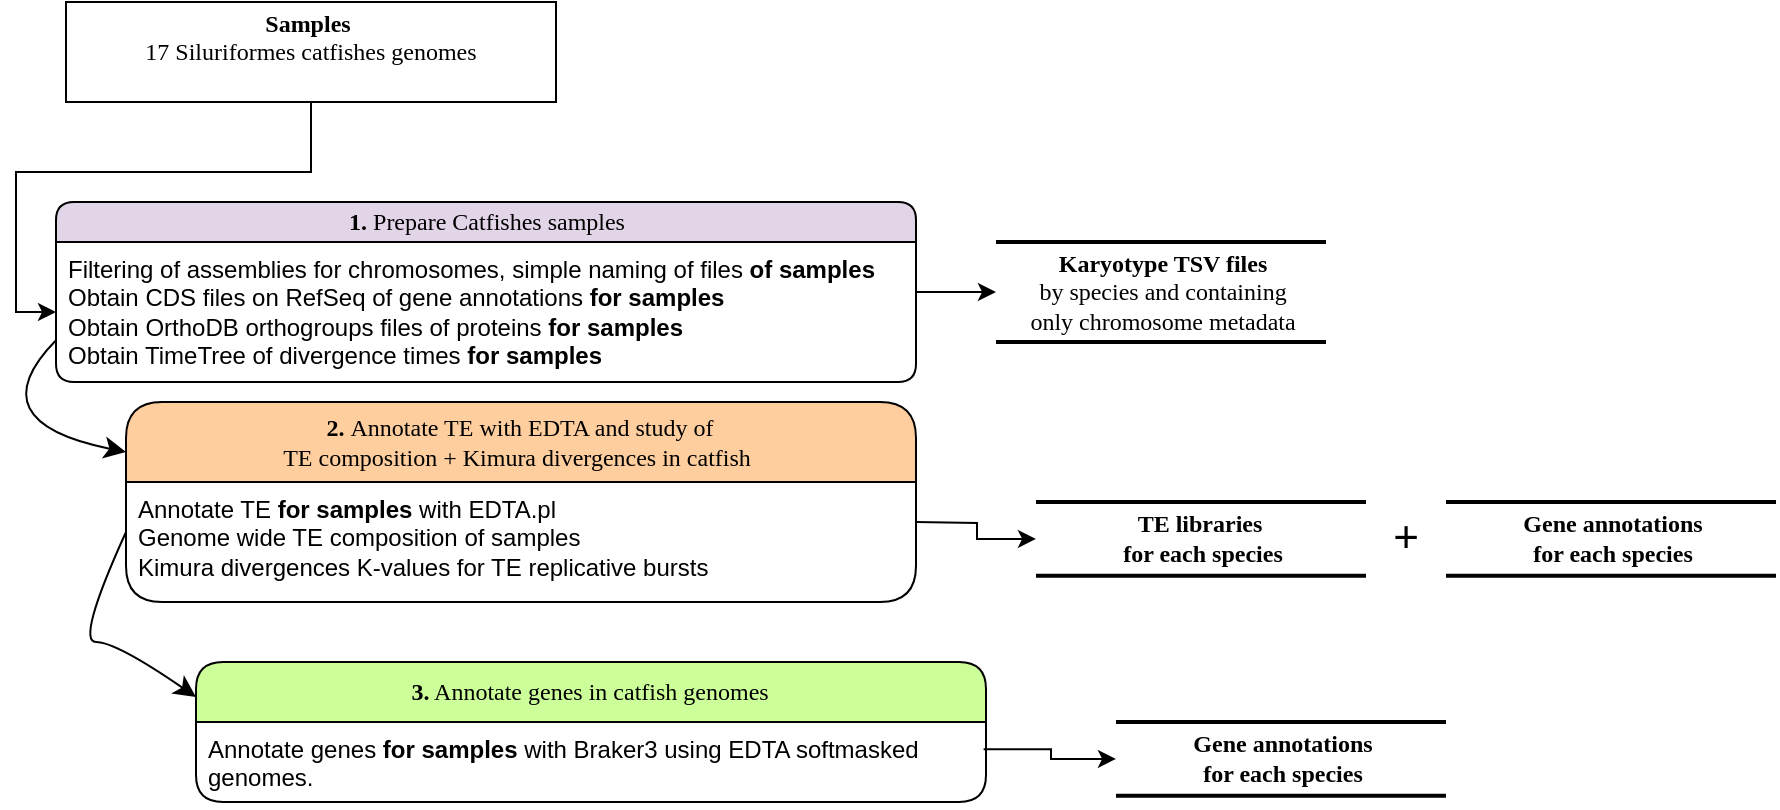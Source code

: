 <mxfile version="24.1.0" type="github" pages="7">
  <diagram name="General_workflow" id="pF3x8TVnUM1P7PzSHhYX">
    <mxGraphModel dx="1139" dy="1497" grid="1" gridSize="10" guides="1" tooltips="1" connect="1" arrows="1" fold="1" page="1" pageScale="1" pageWidth="1100" pageHeight="850" background="none" math="0" shadow="0">
      <root>
        <mxCell id="nPuSZJ4_r9du8BJwvHCm-0" />
        <mxCell id="nPuSZJ4_r9du8BJwvHCm-1" parent="nPuSZJ4_r9du8BJwvHCm-0" />
        <mxCell id="nPuSZJ4_r9du8BJwvHCm-7" value="" style="edgeStyle=orthogonalEdgeStyle;rounded=0;orthogonalLoop=1;jettySize=auto;html=1;" edge="1" parent="nPuSZJ4_r9du8BJwvHCm-1" source="nPuSZJ4_r9du8BJwvHCm-9" target="nPuSZJ4_r9du8BJwvHCm-12">
          <mxGeometry relative="1" as="geometry" />
        </mxCell>
        <mxCell id="nPuSZJ4_r9du8BJwvHCm-9" value="&lt;div&gt;&lt;b&gt;Samples&amp;nbsp;&lt;/b&gt;&lt;/div&gt;&lt;div&gt;17 Siluriformes catfishes genomes&lt;b&gt;&lt;br&gt;&lt;/b&gt;&lt;/div&gt;&lt;div&gt;&amp;nbsp;&lt;br&gt;&lt;/div&gt;" style="whiteSpace=wrap;html=1;fontFamily=Verdana;rounded=0;shadow=0;comic=0;labelBackgroundColor=none;strokeWidth=1;" vertex="1" parent="nPuSZJ4_r9du8BJwvHCm-1">
          <mxGeometry x="105" y="-790" width="245" height="50" as="geometry" />
        </mxCell>
        <mxCell id="nPuSZJ4_r9du8BJwvHCm-10" value="" style="edgeStyle=orthogonalEdgeStyle;rounded=0;orthogonalLoop=1;jettySize=auto;html=1;" edge="1" parent="nPuSZJ4_r9du8BJwvHCm-1" source="nPuSZJ4_r9du8BJwvHCm-11" target="nPuSZJ4_r9du8BJwvHCm-14">
          <mxGeometry relative="1" as="geometry" />
        </mxCell>
        <mxCell id="ZypOdXy63Kzz2IZZ8zNF-1" value="" style="edgeStyle=none;curved=1;rounded=0;orthogonalLoop=1;jettySize=auto;html=1;fontSize=12;startSize=8;endSize=8;exitX=0;exitY=0.702;exitDx=0;exitDy=0;entryX=0;entryY=0.25;entryDx=0;entryDy=0;exitPerimeter=0;" edge="1" parent="nPuSZJ4_r9du8BJwvHCm-1" source="nPuSZJ4_r9du8BJwvHCm-12" target="XuA9jS7Fun2ACh8fOWwt-0">
          <mxGeometry relative="1" as="geometry">
            <mxPoint x="118.725" y="-529.7" as="targetPoint" />
            <Array as="points">
              <mxPoint x="60" y="-580" />
            </Array>
          </mxGeometry>
        </mxCell>
        <mxCell id="nPuSZJ4_r9du8BJwvHCm-11" value="&lt;div&gt;&lt;b&gt;1. &lt;/b&gt;Prepare Catfishes samples &lt;br&gt;&lt;/div&gt;" style="swimlane;html=1;fontStyle=0;childLayout=stackLayout;horizontal=1;startSize=20;fillColor=#E1D5E7;horizontalStack=0;resizeParent=1;resizeLast=0;collapsible=1;marginBottom=0;swimlaneFillColor=#ffffff;align=center;rounded=1;shadow=0;comic=0;labelBackgroundColor=none;strokeWidth=1;fontFamily=Verdana;fontSize=12" vertex="1" parent="nPuSZJ4_r9du8BJwvHCm-1">
          <mxGeometry x="100" y="-690" width="430" height="90" as="geometry" />
        </mxCell>
        <mxCell id="nPuSZJ4_r9du8BJwvHCm-12" value="Filtering of assemblies for chromosomes, simple naming of files &lt;b&gt;of samples&lt;/b&gt;&lt;br&gt;&lt;div&gt;Obtain CDS files on RefSeq of gene annotations &lt;b&gt;for samples&lt;/b&gt;&lt;br&gt;&lt;/div&gt;&lt;div&gt;Obtain OrthoDB orthogroups files of proteins &lt;b&gt;for&lt;/b&gt; &lt;b&gt;samples&lt;br&gt;&lt;/b&gt;Obtain TimeTree of divergence times&lt;b&gt; for samples&lt;br&gt;&lt;/b&gt;&lt;/div&gt;&lt;div&gt;&lt;b&gt;&lt;br&gt;&lt;/b&gt;&lt;/div&gt;" style="text;html=1;strokeColor=none;fillColor=none;spacingLeft=4;spacingRight=4;whiteSpace=wrap;overflow=hidden;rotatable=0;points=[[0,0.5],[1,0.5]];portConstraint=eastwest;align=left;" vertex="1" parent="nPuSZJ4_r9du8BJwvHCm-11">
          <mxGeometry y="20" width="430" height="70" as="geometry" />
        </mxCell>
        <mxCell id="nPuSZJ4_r9du8BJwvHCm-14" value="&lt;div&gt;&lt;b&gt;Karyotype TSV files&lt;/b&gt;&lt;/div&gt;&lt;div&gt;&amp;nbsp;by species and containing&amp;nbsp;&lt;/div&gt;&lt;div&gt;only chromosome metadata&lt;br&gt;&lt;/div&gt;" style="html=1;rounded=0;shadow=0;comic=0;labelBackgroundColor=none;strokeWidth=2;fontFamily=Verdana;fontSize=12;align=center;shape=mxgraph.ios7ui.horLines;" vertex="1" parent="nPuSZJ4_r9du8BJwvHCm-1">
          <mxGeometry x="570" y="-670" width="165" height="50" as="geometry" />
        </mxCell>
        <mxCell id="XuA9jS7Fun2ACh8fOWwt-0" value="&lt;div&gt;&lt;b&gt;2. &lt;/b&gt;Annotate TE with EDTA and study of&amp;nbsp;&lt;/div&gt;&lt;div&gt;TE composition + Kimura divergences in catfish &amp;nbsp; &lt;/div&gt;" style="swimlane;html=1;fontStyle=0;childLayout=stackLayout;horizontal=1;startSize=40;horizontalStack=0;resizeParent=1;resizeLast=0;collapsible=1;marginBottom=0;swimlaneFillColor=#ffffff;align=center;rounded=1;shadow=0;comic=0;labelBackgroundColor=none;strokeWidth=1;fontFamily=Verdana;fontSize=12;fillColor=#FFCE9F;" vertex="1" parent="nPuSZJ4_r9du8BJwvHCm-1">
          <mxGeometry x="135" y="-590" width="395" height="100" as="geometry" />
        </mxCell>
        <mxCell id="XuA9jS7Fun2ACh8fOWwt-1" value="&lt;div&gt;Annotate TE &lt;b&gt;for samples &lt;/b&gt;with EDTA.pl &lt;br&gt;&lt;/div&gt;&lt;div&gt;Genome wide TE composition of samples&lt;br&gt;Kimura divergences K-values for TE replicative bursts&lt;br&gt;&lt;/div&gt;&lt;div align=&quot;left&quot;&gt;&lt;br&gt;&lt;/div&gt;&lt;div align=&quot;left&quot;&gt;&lt;br&gt;&lt;/div&gt;&lt;div align=&quot;left&quot;&gt;&lt;br&gt;&lt;/div&gt;" style="text;html=1;strokeColor=none;fillColor=none;spacingLeft=4;spacingRight=4;whiteSpace=wrap;overflow=hidden;rotatable=0;points=[[0,0.5],[1,0.5]];portConstraint=eastwest;align=left;" vertex="1" parent="XuA9jS7Fun2ACh8fOWwt-0">
          <mxGeometry y="40" width="395" height="50" as="geometry" />
        </mxCell>
        <mxCell id="XuA9jS7Fun2ACh8fOWwt-2" value="" style="edgeStyle=orthogonalEdgeStyle;rounded=0;orthogonalLoop=1;jettySize=auto;html=1;" edge="1" parent="nPuSZJ4_r9du8BJwvHCm-1" target="XuA9jS7Fun2ACh8fOWwt-3">
          <mxGeometry relative="1" as="geometry">
            <mxPoint x="530" y="-530" as="sourcePoint" />
          </mxGeometry>
        </mxCell>
        <mxCell id="XuA9jS7Fun2ACh8fOWwt-3" value="&lt;div&gt;&lt;b&gt;TE libraries&amp;nbsp;&lt;/b&gt;&lt;/div&gt;&lt;div&gt;&lt;b&gt;for each species&lt;br&gt;&lt;/b&gt;&lt;/div&gt;" style="html=1;rounded=0;shadow=0;comic=0;labelBackgroundColor=none;strokeWidth=2;fontFamily=Verdana;fontSize=12;align=center;shape=mxgraph.ios7ui.horLines;" vertex="1" parent="nPuSZJ4_r9du8BJwvHCm-1">
          <mxGeometry x="590" y="-540" width="165" height="36.88" as="geometry" />
        </mxCell>
        <mxCell id="XuA9jS7Fun2ACh8fOWwt-4" value="&lt;div&gt;&lt;b&gt;3.&lt;/b&gt; Annotate genes in catfish genomes&amp;nbsp; &lt;/div&gt;" style="swimlane;html=1;fontStyle=0;childLayout=stackLayout;horizontal=1;startSize=30;horizontalStack=0;resizeParent=1;resizeLast=0;collapsible=1;marginBottom=0;swimlaneFillColor=#ffffff;align=center;rounded=1;shadow=0;comic=0;labelBackgroundColor=none;strokeWidth=1;fontFamily=Verdana;fontSize=12;fillColor=#CCFF99;" vertex="1" parent="nPuSZJ4_r9du8BJwvHCm-1">
          <mxGeometry x="170" y="-460" width="395" height="70" as="geometry" />
        </mxCell>
        <mxCell id="XuA9jS7Fun2ACh8fOWwt-5" value="&lt;div&gt;Annotate genes &lt;b&gt;for samples &lt;/b&gt;with Braker3 using EDTA softmasked genomes.&lt;br&gt;&lt;/div&gt;&lt;div align=&quot;left&quot;&gt;&lt;br&gt;&lt;/div&gt;&lt;div align=&quot;left&quot;&gt;&lt;br&gt;&lt;/div&gt;&lt;div align=&quot;left&quot;&gt;&lt;br&gt;&lt;/div&gt;" style="text;html=1;strokeColor=none;fillColor=none;spacingLeft=4;spacingRight=4;whiteSpace=wrap;overflow=hidden;rotatable=0;points=[[0,0.5],[1,0.5]];portConstraint=eastwest;align=left;" vertex="1" parent="XuA9jS7Fun2ACh8fOWwt-4">
          <mxGeometry y="30" width="395" height="40" as="geometry" />
        </mxCell>
        <mxCell id="XuA9jS7Fun2ACh8fOWwt-6" value="" style="edgeStyle=none;curved=1;rounded=0;orthogonalLoop=1;jettySize=auto;html=1;fontSize=12;startSize=8;endSize=8;exitX=0;exitY=0.5;exitDx=0;exitDy=0;entryX=0;entryY=0.25;entryDx=0;entryDy=0;" edge="1" parent="nPuSZJ4_r9du8BJwvHCm-1" source="XuA9jS7Fun2ACh8fOWwt-1" target="XuA9jS7Fun2ACh8fOWwt-4">
          <mxGeometry relative="1" as="geometry">
            <mxPoint x="110" y="-458" as="sourcePoint" />
            <mxPoint x="145" y="-402" as="targetPoint" />
            <Array as="points">
              <mxPoint x="110" y="-470" />
              <mxPoint x="130" y="-470" />
            </Array>
          </mxGeometry>
        </mxCell>
        <mxCell id="XuA9jS7Fun2ACh8fOWwt-7" value="" style="edgeStyle=orthogonalEdgeStyle;rounded=0;orthogonalLoop=1;jettySize=auto;html=1;exitX=0.997;exitY=0.34;exitDx=0;exitDy=0;exitPerimeter=0;" edge="1" parent="nPuSZJ4_r9du8BJwvHCm-1" target="XuA9jS7Fun2ACh8fOWwt-8" source="XuA9jS7Fun2ACh8fOWwt-5">
          <mxGeometry relative="1" as="geometry">
            <mxPoint x="570" y="-420" as="sourcePoint" />
          </mxGeometry>
        </mxCell>
        <mxCell id="XuA9jS7Fun2ACh8fOWwt-8" value="&lt;b&gt;Gene annotations &lt;br&gt;for each species&lt;br&gt;&lt;/b&gt;" style="html=1;rounded=0;shadow=0;comic=0;labelBackgroundColor=none;strokeWidth=2;fontFamily=Verdana;fontSize=12;align=center;shape=mxgraph.ios7ui.horLines;" vertex="1" parent="nPuSZJ4_r9du8BJwvHCm-1">
          <mxGeometry x="630" y="-430" width="165" height="36.88" as="geometry" />
        </mxCell>
        <mxCell id="XuA9jS7Fun2ACh8fOWwt-9" value="&lt;b&gt;Gene annotations &lt;br&gt;for each species&lt;br&gt;&lt;/b&gt;" style="html=1;rounded=0;shadow=0;comic=0;labelBackgroundColor=none;strokeWidth=2;fontFamily=Verdana;fontSize=12;align=center;shape=mxgraph.ios7ui.horLines;" vertex="1" parent="nPuSZJ4_r9du8BJwvHCm-1">
          <mxGeometry x="795" y="-540" width="165" height="36.88" as="geometry" />
        </mxCell>
        <mxCell id="XuA9jS7Fun2ACh8fOWwt-13" value="&lt;font style=&quot;font-size: 22px;&quot;&gt;+&lt;/font&gt;" style="text;html=1;align=center;verticalAlign=middle;whiteSpace=wrap;rounded=0;fontSize=16;" vertex="1" parent="nPuSZJ4_r9du8BJwvHCm-1">
          <mxGeometry x="760" y="-536.56" width="30" height="30" as="geometry" />
        </mxCell>
      </root>
    </mxGraphModel>
  </diagram>
  <diagram name="1_Sample_preparation" id="52a04d89-c75d-2922-d76d-85b35f80e030">
    <mxGraphModel dx="1206" dy="1535" grid="1" gridSize="10" guides="1" tooltips="1" connect="1" arrows="1" fold="1" page="1" pageScale="1" pageWidth="1100" pageHeight="850" background="none" math="0" shadow="0">
      <root>
        <mxCell id="0" />
        <mxCell id="1" parent="0" />
        <mxCell id="17472293e6e8944d-29" value="&lt;div&gt;&lt;b&gt;Output&lt;/b&gt;&lt;/div&gt;&lt;div&gt;Chromosome-level haploid (collapsed) assemblies with chromosomes only&lt;br&gt;&lt;/div&gt;" style="whiteSpace=wrap;html=1;rounded=0;shadow=0;comic=0;labelBackgroundColor=none;strokeWidth=1;fontFamily=Verdana;fontSize=12;align=center;" parent="1" vertex="1">
          <mxGeometry x="740" y="35" width="240" height="46" as="geometry" />
        </mxCell>
        <mxCell id="AjI9yF0b8auwYNTap7u0-46" value="" style="edgeStyle=orthogonalEdgeStyle;rounded=0;orthogonalLoop=1;jettySize=auto;html=1;" parent="1" source="17472293e6e8944d-30" target="AjI9yF0b8auwYNTap7u0-40" edge="1">
          <mxGeometry relative="1" as="geometry" />
        </mxCell>
        <mxCell id="17472293e6e8944d-30" value="&lt;div&gt;&lt;b&gt;Input&lt;/b&gt;&lt;/div&gt;&lt;div&gt;${&lt;style type=&quot;text/css&quot;&gt;td {border: 1px solid #cccccc;}br {mso-data-placement:same-cell;}&lt;/style&gt;genome_species}.fa&lt;/div&gt;&lt;div&gt;${karyotypes_species}.tsv&lt;br&gt;&lt;/div&gt;" style="whiteSpace=wrap;html=1;rounded=0;shadow=0;comic=0;labelBackgroundColor=none;strokeWidth=1;fontFamily=Verdana;fontSize=12;align=center;" parent="1" vertex="1">
          <mxGeometry x="40" y="-10" width="180" height="50" as="geometry" />
        </mxCell>
        <mxCell id="1fdf3b25b50cf41e-28" style="edgeStyle=none;html=1;labelBackgroundColor=none;startFill=0;startSize=8;endFill=1;endSize=8;fontFamily=Verdana;fontSize=12;" parent="1" source="1fdf3b25b50cf41e-1" target="17472293e6e8944d-29" edge="1">
          <mxGeometry relative="1" as="geometry" />
        </mxCell>
        <mxCell id="1fdf3b25b50cf41e-38" style="edgeStyle=orthogonalEdgeStyle;html=1;labelBackgroundColor=none;startFill=0;startSize=8;endFill=1;endSize=8;fontFamily=Verdana;fontSize=12;entryX=0;entryY=0.5;entryDx=0;entryDy=0;" parent="1" source="1fdf3b25b50cf41e-1" target="wu6TTpxNYmeydynqr1xF-2" edge="1">
          <mxGeometry relative="1" as="geometry">
            <Array as="points">
              <mxPoint x="540" y="132" />
              <mxPoint x="610" y="132" />
            </Array>
            <mxPoint x="600" y="180" as="targetPoint" />
          </mxGeometry>
        </mxCell>
        <mxCell id="AjI9yF0b8auwYNTap7u0-14" value="" style="edgeStyle=orthogonalEdgeStyle;rounded=0;orthogonalLoop=1;jettySize=auto;html=1;" parent="1" source="AjI9yF0b8auwYNTap7u0-1" target="AjI9yF0b8auwYNTap7u0-13" edge="1">
          <mxGeometry relative="1" as="geometry" />
        </mxCell>
        <mxCell id="AjI9yF0b8auwYNTap7u0-45" value="" style="edgeStyle=orthogonalEdgeStyle;rounded=0;orthogonalLoop=1;jettySize=auto;html=1;" parent="1" source="AjI9yF0b8auwYNTap7u0-1" target="17472293e6e8944d-30" edge="1">
          <mxGeometry relative="1" as="geometry" />
        </mxCell>
        <mxCell id="AjI9yF0b8auwYNTap7u0-1" value="&lt;div&gt;&lt;b&gt;Samples&amp;nbsp;&lt;/b&gt;&lt;/div&gt;&lt;div&gt;&lt;b&gt;siluriformes genomes&lt;br&gt;&lt;/b&gt;&lt;/div&gt;&lt;div&gt;GenBank accession numbers (GCA*) &lt;br&gt;&lt;/div&gt;" style="whiteSpace=wrap;html=1;fontFamily=Verdana;rounded=0;shadow=0;comic=0;labelBackgroundColor=none;strokeWidth=1;" parent="1" vertex="1">
          <mxGeometry x="40" y="-101" width="180" height="60" as="geometry" />
        </mxCell>
        <mxCell id="AjI9yF0b8auwYNTap7u0-23" value="" style="edgeStyle=orthogonalEdgeStyle;rounded=0;orthogonalLoop=1;jettySize=auto;html=1;" parent="1" source="AjI9yF0b8auwYNTap7u0-12" target="AjI9yF0b8auwYNTap7u0-21" edge="1">
          <mxGeometry relative="1" as="geometry" />
        </mxCell>
        <mxCell id="AjI9yF0b8auwYNTap7u0-12" value="&lt;div&gt;1.2 Filter karyotype files for chromosomes&lt;/div&gt;" style="swimlane;html=1;fontStyle=0;childLayout=stackLayout;horizontal=1;startSize=20;fillColor=#E1D5E7;horizontalStack=0;resizeParent=1;resizeLast=0;collapsible=1;marginBottom=0;swimlaneFillColor=#ffffff;align=center;rounded=1;shadow=0;comic=0;labelBackgroundColor=none;strokeWidth=1;fontFamily=Verdana;fontSize=12" parent="1" vertex="1">
          <mxGeometry x="555" y="-106" width="280" height="70" as="geometry" />
        </mxCell>
        <mxCell id="AjI9yF0b8auwYNTap7u0-13" value="&lt;div align=&quot;left&quot;&gt;Remove MT genomes&lt;/div&gt;&lt;div align=&quot;left&quot;&gt;Remove unplaced scaffolds&lt;/div&gt;&lt;div align=&quot;left&quot;&gt;Rename chromosomes, sort by decreasing length&lt;br&gt;&lt;/div&gt;" style="text;html=1;strokeColor=none;fillColor=none;spacingLeft=4;spacingRight=4;whiteSpace=wrap;overflow=hidden;rotatable=0;points=[[0,0.5],[1,0.5]];portConstraint=eastwest;align=left;" parent="AjI9yF0b8auwYNTap7u0-12" vertex="1">
          <mxGeometry y="20" width="280" height="50" as="geometry" />
        </mxCell>
        <mxCell id="AjI9yF0b8auwYNTap7u0-47" value="" style="edgeStyle=orthogonalEdgeStyle;rounded=0;orthogonalLoop=1;jettySize=auto;html=1;entryX=1;entryY=0.25;entryDx=0;entryDy=0;" parent="1" source="AjI9yF0b8auwYNTap7u0-21" target="17472293e6e8944d-30" edge="1">
          <mxGeometry relative="1" as="geometry">
            <Array as="points">
              <mxPoint x="963" y="3" />
            </Array>
          </mxGeometry>
        </mxCell>
        <mxCell id="AjI9yF0b8auwYNTap7u0-21" value="&lt;div&gt;&lt;b&gt;Karyotype TSV files&lt;/b&gt;&lt;/div&gt;&lt;div&gt;&amp;nbsp;by species and containing&amp;nbsp;&lt;/div&gt;&lt;div&gt;only chromosome metadata&lt;br&gt;&lt;/div&gt;" style="html=1;rounded=0;shadow=0;comic=0;labelBackgroundColor=none;strokeWidth=2;fontFamily=Verdana;fontSize=12;align=center;shape=mxgraph.ios7ui.horLines;" parent="1" vertex="1">
          <mxGeometry x="880" y="-96" width="165" height="50" as="geometry" />
        </mxCell>
        <mxCell id="AjI9yF0b8auwYNTap7u0-24" value="&lt;div&gt;1.1 Download NCBI Catfish karyotypes&amp;nbsp; &lt;br&gt;&lt;/div&gt;" style="swimlane;html=1;fontStyle=0;childLayout=stackLayout;horizontal=1;startSize=20;fillColor=#E1D5E7;horizontalStack=0;resizeParent=1;resizeLast=0;collapsible=1;marginBottom=0;swimlaneFillColor=#ffffff;align=center;rounded=1;shadow=0;comic=0;labelBackgroundColor=none;strokeWidth=1;fontFamily=Verdana;fontSize=12" parent="1" vertex="1">
          <mxGeometry x="245" y="-106" width="255" height="70" as="geometry">
            <mxRectangle x="245" y="-106" width="280" height="30" as="alternateBounds" />
          </mxGeometry>
        </mxCell>
        <mxCell id="AjI9yF0b8auwYNTap7u0-25" value="&lt;div align=&quot;left&quot;&gt;NCBI Genomes database&lt;br&gt;&lt;/div&gt;&lt;div align=&quot;left&quot;&gt;Select catfish reference genomes&lt;br&gt;&lt;/div&gt;&lt;div align=&quot;left&quot;&gt;Download karyotype assembly TSV&lt;br&gt;&lt;/div&gt;" style="text;html=1;strokeColor=none;fillColor=none;spacingLeft=4;spacingRight=4;whiteSpace=wrap;overflow=hidden;rotatable=0;points=[[0,0.5],[1,0.5]];portConstraint=eastwest;align=left;" parent="AjI9yF0b8auwYNTap7u0-24" vertex="1">
          <mxGeometry y="20" width="255" height="50" as="geometry" />
        </mxCell>
        <mxCell id="AjI9yF0b8auwYNTap7u0-39" value="&lt;div&gt;1.3 Rename samples&lt;br&gt;&lt;/div&gt;" style="swimlane;html=1;fontStyle=0;childLayout=stackLayout;horizontal=1;startSize=20;fillColor=#E1D5E7;horizontalStack=0;resizeParent=1;resizeLast=0;collapsible=1;marginBottom=0;swimlaneFillColor=#ffffff;align=center;rounded=1;shadow=0;comic=0;labelBackgroundColor=none;strokeWidth=1;fontFamily=Verdana;fontSize=12" parent="1" vertex="1">
          <mxGeometry x="255" y="12" width="170" height="68" as="geometry">
            <mxRectangle x="230" y="45" width="210" height="30" as="alternateBounds" />
          </mxGeometry>
        </mxCell>
        <mxCell id="AjI9yF0b8auwYNTap7u0-40" value="&lt;div&gt;Rename each FASTA to short names e.g., C_gariepinus.fa &lt;br&gt;&lt;/div&gt;&lt;div&gt;&lt;br&gt;&lt;/div&gt;" style="text;html=1;strokeColor=none;fillColor=none;spacingLeft=4;spacingRight=4;whiteSpace=wrap;overflow=hidden;rotatable=0;points=[[0,0.5],[1,0.5]];portConstraint=eastwest;align=center;" parent="AjI9yF0b8auwYNTap7u0-39" vertex="1">
          <mxGeometry y="20" width="170" height="32" as="geometry" />
        </mxCell>
        <mxCell id="1fdf3b25b50cf41e-1" value="&lt;div&gt;1.4 Prepare genomic fasta&lt;br&gt;&lt;/div&gt;" style="swimlane;html=1;fontStyle=0;childLayout=stackLayout;horizontal=1;startSize=20;fillColor=#E1D5E7;horizontalStack=0;resizeParent=1;resizeLast=0;collapsible=1;marginBottom=0;swimlaneFillColor=#ffffff;align=center;rounded=1;shadow=0;comic=0;labelBackgroundColor=none;strokeWidth=1;fontFamily=Verdana;fontSize=12" parent="1" vertex="1">
          <mxGeometry x="462" y="12" width="240" height="92" as="geometry" />
        </mxCell>
        <mxCell id="1fdf3b25b50cf41e-2" value="&lt;div align=&quot;left&quot;&gt;Seqkit to select only chromosome contigs&lt;br&gt;&lt;/div&gt;&lt;div align=&quot;left&quot;&gt;Seqkit to sort by --max-len -decreasing&lt;/div&gt;&lt;div align=&quot;left&quot;&gt;Seqkit to rename contig headers&lt;/div&gt;&lt;div align=&quot;center&quot;&gt;&amp;nbsp;e.g., &amp;gt;C_gariepinus_chr1&lt;br&gt;&lt;/div&gt;&lt;div align=&quot;left&quot;&gt;&lt;br&gt;&lt;/div&gt;" style="text;html=1;strokeColor=none;fillColor=none;spacingLeft=4;spacingRight=4;whiteSpace=wrap;overflow=hidden;rotatable=0;points=[[0,0.5],[1,0.5]];portConstraint=eastwest;align=left;" parent="1fdf3b25b50cf41e-1" vertex="1">
          <mxGeometry y="20" width="240" height="72" as="geometry" />
        </mxCell>
        <mxCell id="AjI9yF0b8auwYNTap7u0-44" value="" style="edgeStyle=orthogonalEdgeStyle;rounded=0;orthogonalLoop=1;jettySize=auto;html=1;" parent="1" source="AjI9yF0b8auwYNTap7u0-40" target="1fdf3b25b50cf41e-2" edge="1">
          <mxGeometry relative="1" as="geometry" />
        </mxCell>
        <mxCell id="wu6TTpxNYmeydynqr1xF-6" value="" style="edgeStyle=orthogonalEdgeStyle;rounded=0;orthogonalLoop=1;jettySize=auto;html=1;" parent="1" source="wu6TTpxNYmeydynqr1xF-1" target="wu6TTpxNYmeydynqr1xF-4" edge="1">
          <mxGeometry relative="1" as="geometry" />
        </mxCell>
        <mxCell id="wu6TTpxNYmeydynqr1xF-1" value="&lt;div&gt;1.4 Split fasta by chromosome&lt;br&gt;&lt;/div&gt;" style="swimlane;html=1;fontStyle=0;childLayout=stackLayout;horizontal=1;startSize=20;fillColor=#E1D5E7;horizontalStack=0;resizeParent=1;resizeLast=0;collapsible=1;marginBottom=0;swimlaneFillColor=#ffffff;align=center;rounded=1;shadow=0;comic=0;labelBackgroundColor=none;strokeWidth=1;fontFamily=Verdana;fontSize=12" parent="1" vertex="1">
          <mxGeometry x="462" y="130" width="248" height="120" as="geometry" />
        </mxCell>
        <mxCell id="wu6TTpxNYmeydynqr1xF-2" value="&lt;div align=&quot;left&quot;&gt;Seqkit split -i to split genomic fasta by contig headers (chromosomes)&lt;/div&gt;&lt;div align=&quot;center&quot;&gt;&lt;div align=&quot;center&quot;&gt;&amp;nbsp;C_gariepinus_chr_1.fa&lt;/div&gt;&lt;div align=&quot;center&quot;&gt;&lt;div align=&quot;center&quot;&gt;&lt;div align=&quot;center&quot;&gt;&amp;nbsp;C_gariepinus_chr_2.fa&lt;/div&gt;&lt;div align=&quot;center&quot;&gt;...&lt;/div&gt;&lt;div align=&quot;center&quot;&gt;&amp;nbsp;&amp;nbsp; C_gariepinus_chr_28.fa&lt;/div&gt;&lt;/div&gt;&lt;/div&gt;&lt;/div&gt;&lt;div align=&quot;center&quot;&gt;&lt;br&gt;&lt;/div&gt;&lt;div align=&quot;left&quot;&gt;&lt;br&gt;&lt;/div&gt;" style="text;html=1;strokeColor=none;fillColor=none;spacingLeft=4;spacingRight=4;whiteSpace=wrap;overflow=hidden;rotatable=0;points=[[0,0.5],[1,0.5]];portConstraint=eastwest;align=left;" parent="wu6TTpxNYmeydynqr1xF-1" vertex="1">
          <mxGeometry y="20" width="248" height="100" as="geometry" />
        </mxCell>
        <mxCell id="wu6TTpxNYmeydynqr1xF-4" value="&lt;div&gt;&lt;b&gt;Output&lt;/b&gt;&lt;/div&gt;&lt;div&gt;Separate FASTA chromosomes&amp;nbsp;&lt;/div&gt;&lt;div&gt;for each catfish species&lt;br&gt;&lt;/div&gt;" style="whiteSpace=wrap;html=1;rounded=0;shadow=0;comic=0;labelBackgroundColor=none;strokeWidth=1;fontFamily=Verdana;fontSize=12;align=center;" parent="1" vertex="1">
          <mxGeometry x="805" y="167" width="240" height="46" as="geometry" />
        </mxCell>
      </root>
    </mxGraphModel>
  </diagram>
  <diagram id="Kjd17YVczxqBOYsQOCY1" name="2_EDTA_p1_annot_TE">
    <mxGraphModel dx="1464" dy="1931" grid="1" gridSize="10" guides="1" tooltips="1" connect="1" arrows="1" fold="1" page="1" pageScale="1" pageWidth="850" pageHeight="1100" math="0" shadow="0">
      <root>
        <mxCell id="0" />
        <mxCell id="1" parent="0" />
        <mxCell id="B6u1tit1Yw2ISfp9a53N-25" value="" style="edgeStyle=none;curved=1;rounded=0;orthogonalLoop=1;jettySize=auto;html=1;fontSize=12;startSize=8;endSize=8;" edge="1" parent="1" source="LiTMKPbCQsVV3bPFt7JO-1">
          <mxGeometry relative="1" as="geometry">
            <mxPoint x="400.0" y="44" as="targetPoint" />
          </mxGeometry>
        </mxCell>
        <mxCell id="LiTMKPbCQsVV3bPFt7JO-1" value="&lt;div&gt;&lt;b&gt;Input EDTA&lt;br&gt;&lt;/b&gt;&lt;/div&gt;&lt;div&gt;${&lt;style type=&quot;text/css&quot;&gt;td {border: 1px solid #cccccc;}br {mso-data-placement:same-cell;}&lt;/style&gt;genome_species}.fa&lt;/div&gt;&lt;div&gt;${cds_nucleotide_file_NCBI}&lt;br&gt;&lt;/div&gt;" style="whiteSpace=wrap;html=1;rounded=0;shadow=0;comic=0;labelBackgroundColor=none;strokeWidth=1;fontFamily=Verdana;fontSize=12;align=center;" vertex="1" parent="1">
          <mxGeometry x="22" y="20" width="180" height="53" as="geometry" />
        </mxCell>
        <mxCell id="B6u1tit1Yw2ISfp9a53N-4" value="" style="edgeStyle=orthogonalEdgeStyle;rounded=0;orthogonalLoop=1;jettySize=auto;html=1;entryX=0.502;entryY=0.019;entryDx=0;entryDy=0;entryPerimeter=0;exitX=1.001;exitY=0.275;exitDx=0;exitDy=0;exitPerimeter=0;" edge="1" parent="1" source="B6u1tit1Yw2ISfp9a53N-36" target="B6u1tit1Yw2ISfp9a53N-7">
          <mxGeometry relative="1" as="geometry">
            <Array as="points">
              <mxPoint x="500" y="50" />
              <mxPoint x="688" y="50" />
            </Array>
          </mxGeometry>
        </mxCell>
        <mxCell id="B6u1tit1Yw2ISfp9a53N-5" value="&lt;div&gt;1.2 Run EDTA in CDS mode &lt;br&gt;&lt;/div&gt;" style="swimlane;html=1;fontStyle=0;childLayout=stackLayout;horizontal=1;startSize=20;horizontalStack=0;resizeParent=1;resizeLast=0;collapsible=1;marginBottom=0;swimlaneFillColor=#ffffff;align=center;rounded=1;shadow=0;comic=0;labelBackgroundColor=none;strokeWidth=1;fontFamily=Verdana;fontSize=12;fillColor=#FFCE9F;" vertex="1" parent="1">
          <mxGeometry x="230" y="0.5" width="270" height="92" as="geometry" />
        </mxCell>
        <mxCell id="B6u1tit1Yw2ISfp9a53N-36" value="&lt;div align=&quot;left&quot;&gt;EDTA.pl version 2.2.0&lt;/div&gt;&lt;div align=&quot;left&quot;&gt;step 0 - prepare input directories&lt;br&gt;&lt;/div&gt;&lt;div align=&quot;left&quot;&gt;step 1 - generate sbatch commands&lt;/div&gt;&lt;div align=&quot;left&quot;&gt;step 2 - EDTA on genomes CPU16-RAM16&lt;br&gt;&lt;/div&gt;&lt;div align=&quot;left&quot;&gt;&lt;br&gt;&lt;/div&gt;" style="text;html=1;strokeColor=none;fillColor=none;spacingLeft=4;spacingRight=4;whiteSpace=wrap;overflow=hidden;rotatable=0;points=[[0,0.5],[1,0.5]];portConstraint=eastwest;align=left;" vertex="1" parent="B6u1tit1Yw2ISfp9a53N-5">
          <mxGeometry y="20" width="270" height="70" as="geometry" />
        </mxCell>
        <mxCell id="B6u1tit1Yw2ISfp9a53N-27" value="" style="edgeStyle=none;curved=1;rounded=0;orthogonalLoop=1;jettySize=auto;html=1;fontSize=12;startSize=8;endSize=8;" edge="1" parent="1" source="B6u1tit1Yw2ISfp9a53N-7" target="B6u1tit1Yw2ISfp9a53N-26">
          <mxGeometry relative="1" as="geometry" />
        </mxCell>
        <mxCell id="B6u1tit1Yw2ISfp9a53N-7" value="&lt;b&gt;Output&lt;br&gt;&lt;/b&gt;EDTA Summary files" style="html=1;rounded=0;shadow=0;comic=0;labelBackgroundColor=none;strokeWidth=2;fontFamily=Verdana;fontSize=12;align=center;shape=mxgraph.ios7ui.horLines;" vertex="1" parent="1">
          <mxGeometry x="598" y="173" width="180" height="50" as="geometry" />
        </mxCell>
        <mxCell id="YQ9I8WXAiD5hVknMHj9h-32" value="" style="edgeStyle=none;curved=1;rounded=0;orthogonalLoop=1;jettySize=auto;html=1;fontSize=12;startSize=8;endSize=8;entryX=0.5;entryY=0;entryDx=0;entryDy=0;" edge="1" parent="1" source="B6u1tit1Yw2ISfp9a53N-8" target="LiTMKPbCQsVV3bPFt7JO-1">
          <mxGeometry relative="1" as="geometry">
            <mxPoint x="112" y="30" as="targetPoint" />
          </mxGeometry>
        </mxCell>
        <mxCell id="B6u1tit1Yw2ISfp9a53N-8" value="&lt;div&gt;1.1 Download NCBI Refseq&lt;br&gt; CDS gene annotations&amp;nbsp; &lt;br&gt;&lt;/div&gt;" style="swimlane;html=1;fontStyle=0;childLayout=stackLayout;horizontal=1;startSize=30;horizontalStack=0;resizeParent=1;resizeLast=0;collapsible=1;marginBottom=0;swimlaneFillColor=#ffffff;align=center;rounded=1;shadow=0;comic=0;labelBackgroundColor=none;strokeWidth=1;fontFamily=Verdana;fontSize=12;fillColor=#FFCE9F;" vertex="1" parent="1">
          <mxGeometry x="2" y="-83" width="220" height="80" as="geometry">
            <mxRectangle x="245" y="-106" width="280" height="30" as="alternateBounds" />
          </mxGeometry>
        </mxCell>
        <mxCell id="B6u1tit1Yw2ISfp9a53N-9" value="&lt;div align=&quot;left&quot;&gt;NCBI Genomes database&lt;br&gt;&lt;/div&gt;&lt;div align=&quot;left&quot;&gt;Select the same catfish genomes.&lt;br&gt;&lt;/div&gt;&lt;div align=&quot;left&quot;&gt;Download RefSeq CDS annotations&lt;br&gt;&lt;/div&gt;" style="text;html=1;strokeColor=none;fillColor=none;spacingLeft=4;spacingRight=4;whiteSpace=wrap;overflow=hidden;rotatable=0;points=[[0,0.5],[1,0.5]];portConstraint=eastwest;align=left;" vertex="1" parent="B6u1tit1Yw2ISfp9a53N-8">
          <mxGeometry y="30" width="220" height="50" as="geometry" />
        </mxCell>
        <mxCell id="B6u1tit1Yw2ISfp9a53N-19" style="edgeStyle=none;curved=1;rounded=0;orthogonalLoop=1;jettySize=auto;html=1;exitX=0.5;exitY=0;exitDx=0;exitDy=0;fontSize=12;startSize=8;endSize=8;" edge="1" parent="1" source="B6u1tit1Yw2ISfp9a53N-8" target="B6u1tit1Yw2ISfp9a53N-8">
          <mxGeometry relative="1" as="geometry" />
        </mxCell>
        <mxCell id="YQ9I8WXAiD5hVknMHj9h-33" value="" style="edgeStyle=none;curved=1;rounded=0;orthogonalLoop=1;jettySize=auto;html=1;fontSize=12;startSize=8;endSize=8;entryX=-0.002;entryY=0.329;entryDx=0;entryDy=0;entryPerimeter=0;" edge="1" parent="1" source="B6u1tit1Yw2ISfp9a53N-21" target="YQ9I8WXAiD5hVknMHj9h-21">
          <mxGeometry relative="1" as="geometry">
            <mxPoint x="240" y="200" as="targetPoint" />
          </mxGeometry>
        </mxCell>
        <mxCell id="B6u1tit1Yw2ISfp9a53N-21" value="&lt;b&gt;Output&lt;b&gt;&lt;br&gt;&lt;/b&gt;&lt;/b&gt;EDTA GFF3 TE annots" style="html=1;rounded=0;shadow=0;comic=0;labelBackgroundColor=none;strokeWidth=2;fontFamily=Verdana;fontSize=12;align=center;shape=mxgraph.ios7ui.horLines;" vertex="1" parent="1">
          <mxGeometry x="140" y="173" width="130" height="50" as="geometry" />
        </mxCell>
        <mxCell id="B6u1tit1Yw2ISfp9a53N-23" value="" style="edgeStyle=orthogonalEdgeStyle;rounded=0;orthogonalLoop=1;jettySize=auto;html=1;exitX=1;exitY=0.5;exitDx=0;exitDy=0;entryX=0.441;entryY=0.04;entryDx=0;entryDy=0;entryPerimeter=0;" edge="1" parent="1" source="B6u1tit1Yw2ISfp9a53N-5" target="B6u1tit1Yw2ISfp9a53N-21">
          <mxGeometry relative="1" as="geometry">
            <mxPoint x="560" y="125" as="sourcePoint" />
            <mxPoint x="722" y="170" as="targetPoint" />
            <Array as="points">
              <mxPoint x="500" y="50" />
              <mxPoint x="520" y="50" />
              <mxPoint x="520" y="133" />
              <mxPoint x="197" y="133" />
            </Array>
          </mxGeometry>
        </mxCell>
        <mxCell id="B6u1tit1Yw2ISfp9a53N-26" value="&lt;div&gt;- Repeat class&lt;/div&gt;&lt;div&gt;- Repeat family&lt;/div&gt;&lt;div&gt;- TE copy number&lt;/div&gt;&lt;div&gt;- Total masked length (bp.)&lt;/div&gt;&lt;div&gt;- TE family abundance in genome (%)&lt;br&gt;&lt;/div&gt;" style="rounded=0;whiteSpace=wrap;html=1;fontFamily=Verdana;shadow=0;comic=0;labelBackgroundColor=none;strokeWidth=2;" vertex="1" parent="1">
          <mxGeometry x="552" y="250" width="272" height="80" as="geometry" />
        </mxCell>
        <mxCell id="YQ9I8WXAiD5hVknMHj9h-9" value="" style="edgeStyle=none;curved=1;rounded=0;orthogonalLoop=1;jettySize=auto;html=1;fontSize=12;startSize=8;endSize=8;" edge="1" parent="1" source="B6u1tit1Yw2ISfp9a53N-29" target="YQ9I8WXAiD5hVknMHj9h-8">
          <mxGeometry relative="1" as="geometry" />
        </mxCell>
        <mxCell id="B6u1tit1Yw2ISfp9a53N-29" value="&lt;div&gt;1.2 Combine and parse summary annotations &lt;/div&gt;" style="swimlane;html=1;fontStyle=0;childLayout=stackLayout;horizontal=1;startSize=20;horizontalStack=0;resizeParent=1;resizeLast=0;collapsible=1;marginBottom=0;swimlaneFillColor=#ffffff;align=center;rounded=1;shadow=0;comic=0;labelBackgroundColor=none;strokeWidth=1;fontFamily=Verdana;fontSize=12;fillColor=#FFCE9F;" vertex="1" parent="1">
          <mxGeometry x="549" y="430" width="280" height="80" as="geometry" />
        </mxCell>
        <mxCell id="B6u1tit1Yw2ISfp9a53N-30" value="&lt;div&gt;Average TE lengths in Siluriformes genomes (%)&lt;/div&gt;&lt;div&gt;Average TE copy number in Siluriformes genomes&lt;br&gt;&lt;/div&gt;&lt;div&gt;Average abundance in Siluriformes genomes (%)&lt;br&gt;&lt;/div&gt;" style="text;html=1;strokeColor=none;fillColor=none;spacingLeft=4;spacingRight=4;whiteSpace=wrap;overflow=hidden;rotatable=0;points=[[0,0.5],[1,0.5]];portConstraint=eastwest;align=left;" vertex="1" parent="B6u1tit1Yw2ISfp9a53N-29">
          <mxGeometry y="20" width="280" height="60" as="geometry" />
        </mxCell>
        <mxCell id="B6u1tit1Yw2ISfp9a53N-33" value="" style="edgeStyle=none;curved=1;rounded=0;orthogonalLoop=1;jettySize=auto;html=1;fontSize=12;startSize=8;endSize=8;exitX=0.5;exitY=1;exitDx=0;exitDy=0;" edge="1" parent="1" target="B6u1tit1Yw2ISfp9a53N-34" source="B6u1tit1Yw2ISfp9a53N-26">
          <mxGeometry relative="1" as="geometry">
            <mxPoint x="617.5" y="330" as="sourcePoint" />
          </mxGeometry>
        </mxCell>
        <mxCell id="YQ9I8WXAiD5hVknMHj9h-3" value="" style="edgeStyle=none;curved=1;rounded=0;orthogonalLoop=1;jettySize=auto;html=1;fontSize=12;startSize=8;endSize=8;entryX=0.5;entryY=0;entryDx=0;entryDy=0;" edge="1" parent="1" source="B6u1tit1Yw2ISfp9a53N-34" target="B6u1tit1Yw2ISfp9a53N-29">
          <mxGeometry relative="1" as="geometry">
            <mxPoint x="649" y="420" as="targetPoint" />
          </mxGeometry>
        </mxCell>
        <mxCell id="B6u1tit1Yw2ISfp9a53N-34" value="&lt;b&gt;Output&lt;/b&gt;&lt;br&gt;Supplementary Table 2" style="html=1;rounded=0;shadow=0;comic=0;labelBackgroundColor=none;strokeWidth=2;fontFamily=Verdana;fontSize=12;align=center;shape=mxgraph.ios7ui.horLines;" vertex="1" parent="1">
          <mxGeometry x="591" y="350" width="195" height="50" as="geometry" />
        </mxCell>
        <mxCell id="YQ9I8WXAiD5hVknMHj9h-8" value="&lt;br&gt;&lt;b&gt;Result&lt;/b&gt;&lt;br&gt;Figure 1A in MS" style="shape=note;whiteSpace=wrap;html=1;backgroundOutline=1;darkOpacity=0.05;size=17;" vertex="1" parent="1">
          <mxGeometry x="654.5" y="550" width="70" height="70" as="geometry" />
        </mxCell>
        <mxCell id="YQ9I8WXAiD5hVknMHj9h-10" value="&lt;b&gt;Output&lt;br&gt;&lt;/b&gt;EDTA species TE.lib.fa" style="html=1;rounded=0;shadow=0;comic=0;labelBackgroundColor=none;strokeWidth=2;fontFamily=Verdana;fontSize=12;align=center;shape=mxgraph.ios7ui.horLines;" vertex="1" parent="1">
          <mxGeometry x="7" y="320" width="140" height="50" as="geometry" />
        </mxCell>
        <mxCell id="YQ9I8WXAiD5hVknMHj9h-17" value="" style="edgeStyle=none;curved=1;rounded=0;orthogonalLoop=1;jettySize=auto;html=1;fontSize=12;shape=link;" edge="1" parent="1" source="YQ9I8WXAiD5hVknMHj9h-12" target="YQ9I8WXAiD5hVknMHj9h-10">
          <mxGeometry relative="1" as="geometry" />
        </mxCell>
        <mxCell id="YQ9I8WXAiD5hVknMHj9h-12" value="&lt;b&gt;Output&lt;br&gt;&lt;/b&gt;EDTA masked genomes " style="html=1;rounded=0;shadow=0;comic=0;labelBackgroundColor=none;strokeWidth=2;fontFamily=Verdana;fontSize=12;align=center;shape=mxgraph.ios7ui.horLines;" vertex="1" parent="1">
          <mxGeometry x="7" y="250" width="140" height="50" as="geometry" />
        </mxCell>
        <mxCell id="YQ9I8WXAiD5hVknMHj9h-34" value="" style="edgeStyle=none;curved=1;rounded=0;orthogonalLoop=1;jettySize=auto;html=1;fontSize=12;startSize=8;endSize=8;exitX=0.996;exitY=0.322;exitDx=0;exitDy=0;exitPerimeter=0;entryX=-0.007;entryY=0.527;entryDx=0;entryDy=0;entryPerimeter=0;" edge="1" parent="1" source="YQ9I8WXAiD5hVknMHj9h-21" target="B6u1tit1Yw2ISfp9a53N-7">
          <mxGeometry relative="1" as="geometry">
            <mxPoint x="493" y="204" as="sourcePoint" />
            <mxPoint x="598" y="204" as="targetPoint" />
          </mxGeometry>
        </mxCell>
        <mxCell id="YQ9I8WXAiD5hVknMHj9h-20" value="&lt;div&gt;1.2 Regenerate EDTA summary files &lt;/div&gt;" style="swimlane;html=1;fontStyle=0;childLayout=stackLayout;horizontal=1;startSize=26;horizontalStack=0;resizeParent=1;resizeLast=0;collapsible=1;marginBottom=0;swimlaneFillColor=#ffffff;align=center;rounded=1;shadow=0;comic=0;labelBackgroundColor=none;strokeWidth=1;fontFamily=Verdana;fontSize=12;fillColor=#FFCE9F;" vertex="1" parent="1">
          <mxGeometry x="302" y="162" width="220" height="60" as="geometry" />
        </mxCell>
        <mxCell id="YQ9I8WXAiD5hVknMHj9h-21" value="For fragmented TE and for intact TE?" style="text;html=1;strokeColor=none;fillColor=none;spacingLeft=4;spacingRight=4;whiteSpace=wrap;overflow=hidden;rotatable=0;points=[[0,0.5],[1,0.5]];portConstraint=eastwest;align=left;" vertex="1" parent="YQ9I8WXAiD5hVknMHj9h-20">
          <mxGeometry y="26" width="220" height="34" as="geometry" />
        </mxCell>
        <mxCell id="YQ9I8WXAiD5hVknMHj9h-36" value="" style="edgeStyle=orthogonalEdgeStyle;rounded=0;orthogonalLoop=1;jettySize=auto;html=1;entryX=0.507;entryY=0.007;entryDx=0;entryDy=0;entryPerimeter=0;" edge="1" parent="1" target="YQ9I8WXAiD5hVknMHj9h-12">
          <mxGeometry relative="1" as="geometry">
            <mxPoint x="500" y="50" as="sourcePoint" />
            <mxPoint x="207" y="185" as="targetPoint" />
            <Array as="points">
              <mxPoint x="520" y="50" />
              <mxPoint x="520" y="120" />
              <mxPoint x="78" y="120" />
            </Array>
          </mxGeometry>
        </mxCell>
        <mxCell id="YQ9I8WXAiD5hVknMHj9h-37" style="edgeStyle=none;curved=1;rounded=0;orthogonalLoop=1;jettySize=auto;html=1;exitX=0;exitY=0.5;exitDx=0;exitDy=0;fontSize=12;startSize=8;endSize=8;" edge="1" parent="1" source="B6u1tit1Yw2ISfp9a53N-26" target="B6u1tit1Yw2ISfp9a53N-26">
          <mxGeometry relative="1" as="geometry" />
        </mxCell>
      </root>
    </mxGraphModel>
  </diagram>
  <diagram id="S1-9fnuzAEyZ3MjokXCZ" name="3_BRAKER3_annot_genes">
    <mxGraphModel dx="897" dy="520" grid="0" gridSize="10" guides="1" tooltips="1" connect="1" arrows="1" fold="1" page="0" pageScale="1" pageWidth="850" pageHeight="1100" math="0" shadow="0">
      <root>
        <mxCell id="0" />
        <mxCell id="1" parent="0" />
      </root>
    </mxGraphModel>
  </diagram>
  <diagram id="XGO5PTYDYAXQIoV_2eJf" name="4_Orthofinder">
    <mxGraphModel dx="897" dy="520" grid="0" gridSize="10" guides="1" tooltips="1" connect="1" arrows="1" fold="1" page="0" pageScale="1" pageWidth="850" pageHeight="1100" math="0" shadow="0">
      <root>
        <mxCell id="0" />
        <mxCell id="1" parent="0" />
      </root>
    </mxGraphModel>
  </diagram>
  <diagram id="AFQiUfL6oxnmGCZeFbl5" name="5_panEDTA">
    <mxGraphModel dx="897" dy="520" grid="0" gridSize="10" guides="1" tooltips="1" connect="1" arrows="1" fold="1" page="0" pageScale="1" pageWidth="850" pageHeight="1100" math="0" shadow="0">
      <root>
        <mxCell id="0" />
        <mxCell id="1" parent="0" />
      </root>
    </mxGraphModel>
  </diagram>
  <diagram id="nYEyrTKWf8ElIEvNdvn1" name="6_macrosynthR_chromosomes">
    <mxGraphModel dx="1025" dy="582" grid="0" gridSize="10" guides="1" tooltips="1" connect="1" arrows="1" fold="1" page="0" pageScale="1" pageWidth="850" pageHeight="1100" math="0" shadow="0">
      <root>
        <mxCell id="0" />
        <mxCell id="1" parent="0" />
      </root>
    </mxGraphModel>
  </diagram>
</mxfile>
